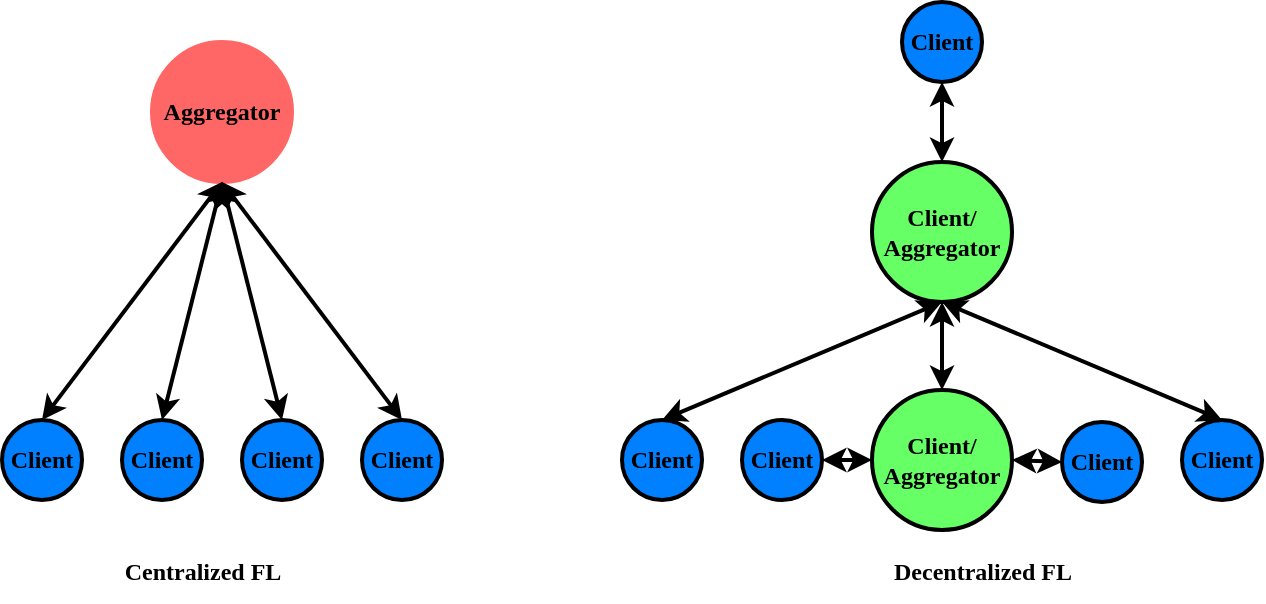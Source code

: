 <mxfile version="24.4.4" type="github">
  <diagram name="Page-1" id="miirnZZymD5tsX2hIuih">
    <mxGraphModel dx="846" dy="515" grid="1" gridSize="10" guides="1" tooltips="1" connect="1" arrows="1" fold="1" page="1" pageScale="1" pageWidth="827" pageHeight="1169" math="0" shadow="0">
      <root>
        <mxCell id="0" />
        <mxCell id="1" parent="0" />
        <mxCell id="DufVSP__kAbinE8xUVBY-1" value="Aggregator" style="ellipse;whiteSpace=wrap;html=1;aspect=fixed;fillColor=#FF6666;strokeWidth=2;fontSize=12;fontStyle=1;fontFamily=Comic Sans MS;fontColor=#000000;strokeColor=#FF6666;" parent="1" vertex="1">
          <mxGeometry x="165" y="100" width="70" height="70" as="geometry" />
        </mxCell>
        <mxCell id="DufVSP__kAbinE8xUVBY-3" value="Client" style="ellipse;whiteSpace=wrap;html=1;aspect=fixed;fillColor=#007FFF;strokeWidth=2;fontSize=12;fontStyle=1;fontFamily=Comic Sans MS;fontColor=#000000;" parent="1" vertex="1">
          <mxGeometry x="90" y="289" width="40" height="40" as="geometry" />
        </mxCell>
        <mxCell id="DufVSP__kAbinE8xUVBY-4" value="Client" style="ellipse;whiteSpace=wrap;html=1;aspect=fixed;fillColor=#007FFF;strokeWidth=2;fontSize=12;fontStyle=1;fontFamily=Comic Sans MS;fontColor=#000000;" parent="1" vertex="1">
          <mxGeometry x="150" y="289" width="40" height="40" as="geometry" />
        </mxCell>
        <mxCell id="DufVSP__kAbinE8xUVBY-5" value="Client" style="ellipse;whiteSpace=wrap;html=1;aspect=fixed;fillColor=#007FFF;strokeWidth=2;fontSize=12;fontStyle=1;fontFamily=Comic Sans MS;fontColor=#000000;" parent="1" vertex="1">
          <mxGeometry x="210" y="289" width="40" height="40" as="geometry" />
        </mxCell>
        <mxCell id="DufVSP__kAbinE8xUVBY-6" value="Client" style="ellipse;whiteSpace=wrap;html=1;aspect=fixed;fillColor=#007FFF;strokeWidth=2;fontSize=12;fontStyle=1;fontFamily=Comic Sans MS;fontColor=#000000;" parent="1" vertex="1">
          <mxGeometry x="270" y="289" width="40" height="40" as="geometry" />
        </mxCell>
        <mxCell id="DufVSP__kAbinE8xUVBY-7" value="" style="endArrow=classic;html=1;rounded=0;entryX=0.5;entryY=1;entryDx=0;entryDy=0;exitX=0.5;exitY=0;exitDx=0;exitDy=0;startArrow=classic;startFill=1;endFill=1;strokeWidth=2;fontSize=12;fontStyle=1;fontFamily=Comic Sans MS;fontColor=#000000;" parent="1" source="DufVSP__kAbinE8xUVBY-3" target="DufVSP__kAbinE8xUVBY-1" edge="1">
          <mxGeometry width="50" height="50" relative="1" as="geometry">
            <mxPoint x="440" y="330" as="sourcePoint" />
            <mxPoint x="490" y="280" as="targetPoint" />
          </mxGeometry>
        </mxCell>
        <mxCell id="DufVSP__kAbinE8xUVBY-8" value="" style="endArrow=classic;html=1;rounded=0;entryX=0.5;entryY=1;entryDx=0;entryDy=0;exitX=0.5;exitY=0;exitDx=0;exitDy=0;startArrow=classic;startFill=1;endFill=1;strokeWidth=2;fontSize=12;fontStyle=1;fontFamily=Comic Sans MS;fontColor=#000000;" parent="1" source="DufVSP__kAbinE8xUVBY-4" target="DufVSP__kAbinE8xUVBY-1" edge="1">
          <mxGeometry width="50" height="50" relative="1" as="geometry">
            <mxPoint x="130" y="230" as="sourcePoint" />
            <mxPoint x="210" y="130" as="targetPoint" />
          </mxGeometry>
        </mxCell>
        <mxCell id="DufVSP__kAbinE8xUVBY-9" value="" style="endArrow=classic;html=1;rounded=0;exitX=0.5;exitY=0;exitDx=0;exitDy=0;startArrow=classic;startFill=1;endFill=1;entryX=0.5;entryY=1;entryDx=0;entryDy=0;strokeWidth=2;fontSize=12;fontStyle=1;fontFamily=Comic Sans MS;fontColor=#000000;" parent="1" source="DufVSP__kAbinE8xUVBY-5" target="DufVSP__kAbinE8xUVBY-1" edge="1">
          <mxGeometry width="50" height="50" relative="1" as="geometry">
            <mxPoint x="140" y="240" as="sourcePoint" />
            <mxPoint x="200" y="120" as="targetPoint" />
          </mxGeometry>
        </mxCell>
        <mxCell id="DufVSP__kAbinE8xUVBY-10" value="" style="endArrow=classic;html=1;rounded=0;entryX=0.5;entryY=1;entryDx=0;entryDy=0;exitX=0.5;exitY=0;exitDx=0;exitDy=0;startArrow=classic;startFill=1;endFill=1;strokeWidth=2;fontSize=12;fontStyle=1;fontFamily=Comic Sans MS;fontColor=#000000;" parent="1" source="DufVSP__kAbinE8xUVBY-6" target="DufVSP__kAbinE8xUVBY-1" edge="1">
          <mxGeometry width="50" height="50" relative="1" as="geometry">
            <mxPoint x="150" y="250" as="sourcePoint" />
            <mxPoint x="230" y="150" as="targetPoint" />
          </mxGeometry>
        </mxCell>
        <mxCell id="DufVSP__kAbinE8xUVBY-20" value="Client/&lt;div style=&quot;font-size: 12px;&quot;&gt;Aggregator&lt;/div&gt;" style="ellipse;whiteSpace=wrap;html=1;aspect=fixed;fillColor=#66FF66;strokeWidth=2;fontSize=12;fontStyle=1;fontFamily=Comic Sans MS;fontColor=#000000;" parent="1" vertex="1">
          <mxGeometry x="525" y="160" width="70" height="70" as="geometry" />
        </mxCell>
        <mxCell id="DufVSP__kAbinE8xUVBY-21" value="Client" style="ellipse;whiteSpace=wrap;html=1;aspect=fixed;fillColor=#007FFF;strokeWidth=2;fontSize=12;fontStyle=1;fontFamily=Comic Sans MS;fontColor=#000000;" parent="1" vertex="1">
          <mxGeometry x="400" y="289" width="40" height="40" as="geometry" />
        </mxCell>
        <mxCell id="DufVSP__kAbinE8xUVBY-22" value="Client" style="ellipse;whiteSpace=wrap;html=1;aspect=fixed;fillColor=#007FFF;strokeWidth=2;fontSize=12;fontStyle=1;fontFamily=Comic Sans MS;fontColor=#000000;" parent="1" vertex="1">
          <mxGeometry x="460" y="289" width="40" height="40" as="geometry" />
        </mxCell>
        <mxCell id="DufVSP__kAbinE8xUVBY-24" value="Client" style="ellipse;whiteSpace=wrap;html=1;aspect=fixed;fillColor=#007FFF;strokeWidth=2;fontSize=12;fontStyle=1;fontFamily=Comic Sans MS;fontColor=#000000;" parent="1" vertex="1">
          <mxGeometry x="620" y="290" width="40" height="40" as="geometry" />
        </mxCell>
        <mxCell id="DufVSP__kAbinE8xUVBY-25" value="" style="endArrow=classic;html=1;rounded=0;entryX=0.5;entryY=1;entryDx=0;entryDy=0;exitX=0.5;exitY=0;exitDx=0;exitDy=0;startArrow=classic;startFill=1;endFill=1;strokeWidth=2;fontSize=12;fontStyle=1;fontFamily=Comic Sans MS;fontColor=#000000;" parent="1" source="DufVSP__kAbinE8xUVBY-21" target="DufVSP__kAbinE8xUVBY-20" edge="1">
          <mxGeometry width="50" height="50" relative="1" as="geometry">
            <mxPoint x="800" y="410" as="sourcePoint" />
            <mxPoint x="850" y="360" as="targetPoint" />
          </mxGeometry>
        </mxCell>
        <mxCell id="DufVSP__kAbinE8xUVBY-26" value="" style="endArrow=classic;html=1;rounded=0;entryX=0;entryY=0.5;entryDx=0;entryDy=0;exitX=1;exitY=0.5;exitDx=0;exitDy=0;startArrow=classic;startFill=1;endFill=1;strokeWidth=2;fontSize=12;fontStyle=1;fontFamily=Comic Sans MS;fontColor=#000000;" parent="1" source="DufVSP__kAbinE8xUVBY-22" target="DufVSP__kAbinE8xUVBY-39" edge="1">
          <mxGeometry width="50" height="50" relative="1" as="geometry">
            <mxPoint x="490" y="310" as="sourcePoint" />
            <mxPoint x="580" y="309" as="targetPoint" />
          </mxGeometry>
        </mxCell>
        <mxCell id="DufVSP__kAbinE8xUVBY-27" value="" style="endArrow=classic;html=1;rounded=0;exitX=0.5;exitY=0;exitDx=0;exitDy=0;startArrow=classic;startFill=1;endFill=1;entryX=0.5;entryY=1;entryDx=0;entryDy=0;strokeWidth=2;fontSize=12;fontStyle=1;fontFamily=Comic Sans MS;fontColor=#000000;" parent="1" target="DufVSP__kAbinE8xUVBY-20" edge="1" source="DufVSP__kAbinE8xUVBY-39">
          <mxGeometry width="50" height="50" relative="1" as="geometry">
            <mxPoint x="600" y="289" as="sourcePoint" />
            <mxPoint x="560" y="200" as="targetPoint" />
          </mxGeometry>
        </mxCell>
        <mxCell id="DufVSP__kAbinE8xUVBY-28" value="" style="endArrow=classic;html=1;rounded=0;entryX=0.5;entryY=1;entryDx=0;entryDy=0;exitX=0.5;exitY=0;exitDx=0;exitDy=0;startArrow=classic;startFill=1;endFill=1;strokeWidth=2;fontSize=12;fontStyle=1;fontFamily=Comic Sans MS;fontColor=#000000;" parent="1" source="jilQ0ysSRusPZ2eZOlYB-1" target="DufVSP__kAbinE8xUVBY-20" edge="1">
          <mxGeometry width="50" height="50" relative="1" as="geometry">
            <mxPoint x="510" y="330" as="sourcePoint" />
            <mxPoint x="590" y="230" as="targetPoint" />
          </mxGeometry>
        </mxCell>
        <mxCell id="DufVSP__kAbinE8xUVBY-29" value="Client" style="ellipse;whiteSpace=wrap;html=1;aspect=fixed;fillColor=#007FFF;strokeWidth=2;fontSize=12;fontStyle=1;fontFamily=Comic Sans MS;fontColor=#000000;" parent="1" vertex="1">
          <mxGeometry x="540" y="80" width="40" height="40" as="geometry" />
        </mxCell>
        <mxCell id="DufVSP__kAbinE8xUVBY-30" value="" style="endArrow=classic;html=1;rounded=0;exitX=0.5;exitY=0;exitDx=0;exitDy=0;startArrow=classic;startFill=1;endFill=1;entryX=0.5;entryY=1;entryDx=0;entryDy=0;strokeWidth=2;fontSize=12;fontStyle=1;fontFamily=Comic Sans MS;fontColor=#000000;" parent="1" source="DufVSP__kAbinE8xUVBY-20" target="DufVSP__kAbinE8xUVBY-29" edge="1">
          <mxGeometry width="50" height="50" relative="1" as="geometry">
            <mxPoint x="660" y="220" as="sourcePoint" />
            <mxPoint x="640" y="120" as="targetPoint" />
          </mxGeometry>
        </mxCell>
        <mxCell id="DufVSP__kAbinE8xUVBY-34" value="" style="endArrow=classic;html=1;rounded=0;entryX=0;entryY=0.5;entryDx=0;entryDy=0;exitX=1;exitY=0.5;exitDx=0;exitDy=0;startArrow=classic;startFill=1;endFill=1;strokeWidth=2;fontSize=12;fontStyle=1;fontFamily=Comic Sans MS;fontColor=#000000;" parent="1" source="DufVSP__kAbinE8xUVBY-39" target="DufVSP__kAbinE8xUVBY-24" edge="1">
          <mxGeometry width="50" height="50" relative="1" as="geometry">
            <mxPoint x="620" y="309" as="sourcePoint" />
            <mxPoint x="591" y="321" as="targetPoint" />
          </mxGeometry>
        </mxCell>
        <mxCell id="DufVSP__kAbinE8xUVBY-36" value="&lt;div style=&quot;font-size: 12px;&quot;&gt;Centralized FL&lt;/div&gt;" style="text;html=1;align=center;verticalAlign=middle;resizable=0;points=[];autosize=1;strokeColor=none;fillColor=none;fontSize=12;fontStyle=1;fontFamily=Comic Sans MS;" parent="1" vertex="1">
          <mxGeometry x="135" y="350" width="110" height="30" as="geometry" />
        </mxCell>
        <mxCell id="DufVSP__kAbinE8xUVBY-37" value="&lt;div style=&quot;font-size: 12px;&quot;&gt;Decentralized FL&lt;/div&gt;" style="text;html=1;align=center;verticalAlign=middle;resizable=0;points=[];autosize=1;strokeColor=none;fillColor=none;fontSize=12;fontStyle=1;fontFamily=Comic Sans MS;" parent="1" vertex="1">
          <mxGeometry x="520" y="350" width="120" height="30" as="geometry" />
        </mxCell>
        <mxCell id="DufVSP__kAbinE8xUVBY-39" value="Client/&lt;div style=&quot;font-size: 12px;&quot;&gt;Aggregator&lt;/div&gt;" style="ellipse;whiteSpace=wrap;html=1;aspect=fixed;fillColor=#66FF66;strokeWidth=2;fontSize=12;fontStyle=1;fontFamily=Comic Sans MS;" parent="1" vertex="1">
          <mxGeometry x="525" y="274" width="70" height="70" as="geometry" />
        </mxCell>
        <mxCell id="jilQ0ysSRusPZ2eZOlYB-1" value="Client" style="ellipse;whiteSpace=wrap;html=1;aspect=fixed;fillColor=#007FFF;strokeWidth=2;fontSize=12;fontStyle=1;fontFamily=Comic Sans MS;fontColor=#000000;" vertex="1" parent="1">
          <mxGeometry x="680" y="289" width="40" height="40" as="geometry" />
        </mxCell>
      </root>
    </mxGraphModel>
  </diagram>
</mxfile>
